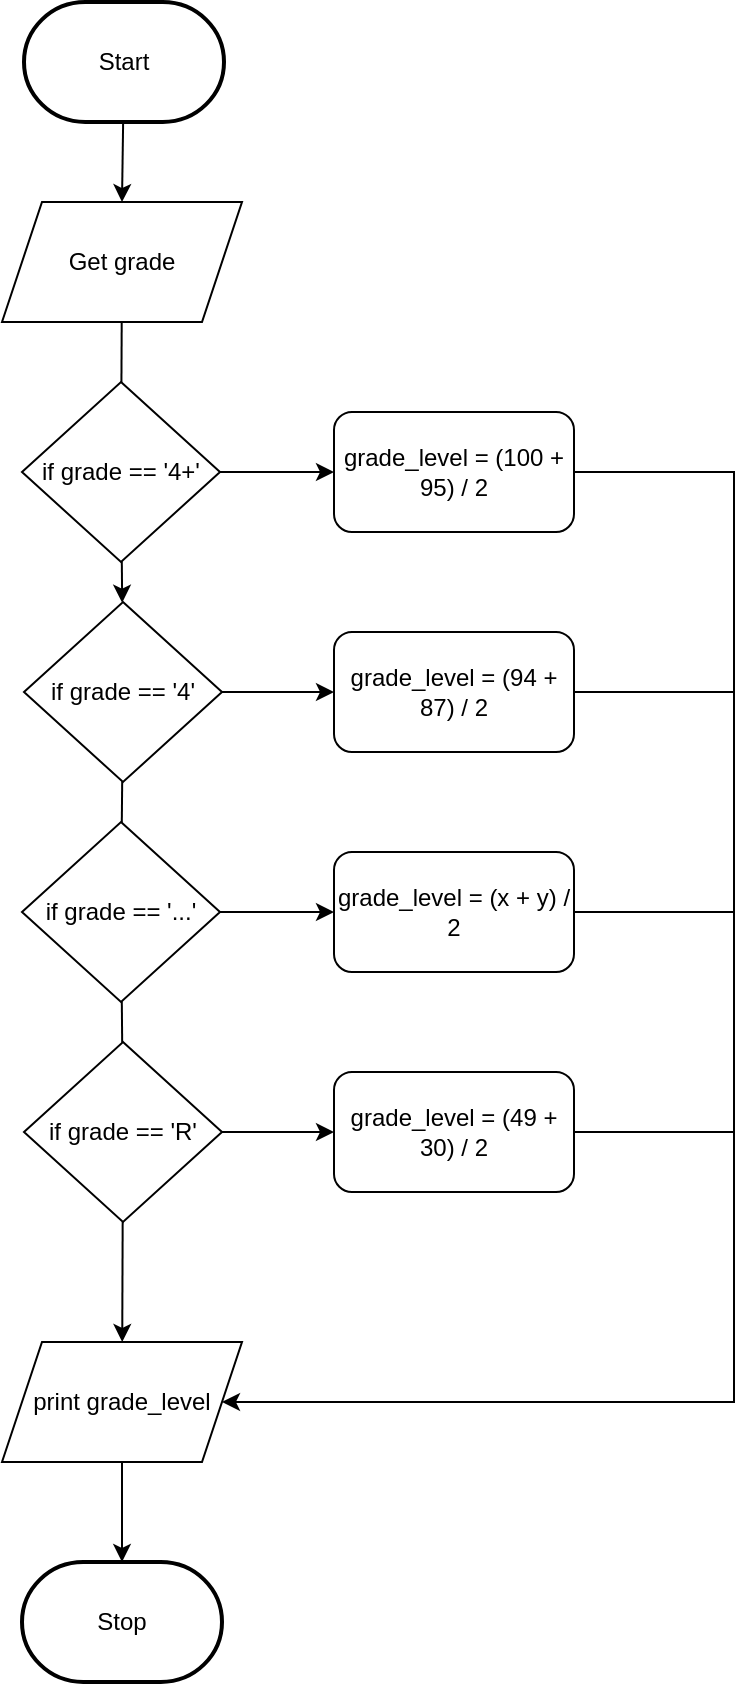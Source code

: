 <mxfile>
    <diagram id="SI7tuCP2dQLLvXjDpIHG" name="Page-1">
        <mxGraphModel dx="718" dy="1786" grid="1" gridSize="10" guides="1" tooltips="1" connect="1" arrows="1" fold="1" page="1" pageScale="1" pageWidth="827" pageHeight="1169" math="0" shadow="0">
            <root>
                <mxCell id="0"/>
                <mxCell id="1" parent="0"/>
                <mxCell id="276" style="edgeStyle=none;rounded=0;html=1;entryX=0.5;entryY=0;entryDx=0;entryDy=0;endArrow=classic;endFill=1;" edge="1" parent="1" source="3" target="233">
                    <mxGeometry relative="1" as="geometry"/>
                </mxCell>
                <mxCell id="3" value="Start" style="strokeWidth=2;html=1;shape=mxgraph.flowchart.terminator;whiteSpace=wrap;" parent="1" vertex="1">
                    <mxGeometry x="375" y="-1110" width="100" height="60" as="geometry"/>
                </mxCell>
                <mxCell id="10" value="Stop" style="strokeWidth=2;html=1;shape=mxgraph.flowchart.terminator;whiteSpace=wrap;rounded=1;" parent="1" vertex="1">
                    <mxGeometry x="374" y="-330" width="100" height="60" as="geometry"/>
                </mxCell>
                <mxCell id="211" value="" style="edgeStyle=none;html=1;startArrow=none;" parent="1" source="212" target="10" edge="1">
                    <mxGeometry relative="1" as="geometry"/>
                </mxCell>
                <mxCell id="212" value="&lt;font style=&quot;font-size: 12px&quot;&gt;print grade_level&lt;/font&gt;" style="shape=parallelogram;perimeter=parallelogramPerimeter;whiteSpace=wrap;html=1;fixedSize=1;fontSize=8;" parent="1" vertex="1">
                    <mxGeometry x="364" y="-440" width="120" height="60" as="geometry"/>
                </mxCell>
                <mxCell id="233" value="Get grade" style="shape=parallelogram;perimeter=parallelogramPerimeter;whiteSpace=wrap;html=1;fixedSize=1;" parent="1" vertex="1">
                    <mxGeometry x="364" y="-1010" width="120" height="60" as="geometry"/>
                </mxCell>
                <mxCell id="250" value="" style="edgeStyle=none;html=1;" edge="1" parent="1" source="246" target="248">
                    <mxGeometry relative="1" as="geometry"/>
                </mxCell>
                <mxCell id="259" value="" style="edgeStyle=none;html=1;" edge="1" parent="1" source="246" target="255">
                    <mxGeometry relative="1" as="geometry"/>
                </mxCell>
                <mxCell id="246" value="if grade == '4+'" style="rhombus;whiteSpace=wrap;html=1;" vertex="1" parent="1">
                    <mxGeometry x="374" y="-920" width="99" height="90" as="geometry"/>
                </mxCell>
                <mxCell id="247" value="" style="edgeStyle=none;html=1;endArrow=none;" edge="1" parent="1" source="233" target="246">
                    <mxGeometry relative="1" as="geometry">
                        <mxPoint x="423.318" y="-950" as="sourcePoint"/>
                        <mxPoint x="414.682" y="-570" as="targetPoint"/>
                    </mxGeometry>
                </mxCell>
                <mxCell id="261" value="" style="edgeStyle=none;html=1;" edge="1" parent="1" source="248" target="260">
                    <mxGeometry relative="1" as="geometry"/>
                </mxCell>
                <mxCell id="273" value="" style="edgeStyle=none;rounded=0;html=1;endArrow=none;endFill=0;" edge="1" parent="1" source="248" target="252">
                    <mxGeometry relative="1" as="geometry"/>
                </mxCell>
                <mxCell id="248" value="if grade == '4'" style="rhombus;whiteSpace=wrap;html=1;" vertex="1" parent="1">
                    <mxGeometry x="375" y="-810" width="99" height="90" as="geometry"/>
                </mxCell>
                <mxCell id="263" value="" style="edgeStyle=none;html=1;" edge="1" parent="1" source="249" target="262">
                    <mxGeometry relative="1" as="geometry"/>
                </mxCell>
                <mxCell id="275" value="" style="edgeStyle=none;rounded=0;html=1;endArrow=classic;endFill=1;" edge="1" parent="1" source="249" target="212">
                    <mxGeometry relative="1" as="geometry"/>
                </mxCell>
                <mxCell id="249" value="if grade == 'R'" style="rhombus;whiteSpace=wrap;html=1;" vertex="1" parent="1">
                    <mxGeometry x="375" y="-590" width="99" height="90" as="geometry"/>
                </mxCell>
                <mxCell id="265" value="" style="edgeStyle=none;html=1;" edge="1" parent="1" source="252" target="264">
                    <mxGeometry relative="1" as="geometry"/>
                </mxCell>
                <mxCell id="274" value="" style="edgeStyle=none;rounded=0;html=1;endArrow=none;endFill=0;" edge="1" parent="1" source="252" target="249">
                    <mxGeometry relative="1" as="geometry"/>
                </mxCell>
                <mxCell id="252" value="if grade == '...'" style="rhombus;whiteSpace=wrap;html=1;" vertex="1" parent="1">
                    <mxGeometry x="374" y="-700" width="99" height="90" as="geometry"/>
                </mxCell>
                <mxCell id="255" value="grade_level = (100 + 95) / 2" style="rounded=1;whiteSpace=wrap;html=1;" vertex="1" parent="1">
                    <mxGeometry x="530" y="-905" width="120" height="60" as="geometry"/>
                </mxCell>
                <mxCell id="272" style="edgeStyle=none;rounded=0;html=1;endArrow=none;endFill=0;" edge="1" parent="1" source="260">
                    <mxGeometry relative="1" as="geometry">
                        <mxPoint x="730" y="-765" as="targetPoint"/>
                    </mxGeometry>
                </mxCell>
                <mxCell id="260" value="grade_level = (94 + 87) / 2" style="rounded=1;whiteSpace=wrap;html=1;" vertex="1" parent="1">
                    <mxGeometry x="530" y="-795" width="120" height="60" as="geometry"/>
                </mxCell>
                <mxCell id="271" style="edgeStyle=none;rounded=0;html=1;endArrow=none;endFill=0;" edge="1" parent="1" source="262">
                    <mxGeometry relative="1" as="geometry">
                        <mxPoint x="730" y="-545" as="targetPoint"/>
                    </mxGeometry>
                </mxCell>
                <mxCell id="262" value="grade_level = (49 + 30) / 2" style="rounded=1;whiteSpace=wrap;html=1;" vertex="1" parent="1">
                    <mxGeometry x="530" y="-575" width="120" height="60" as="geometry"/>
                </mxCell>
                <mxCell id="266" style="edgeStyle=none;html=1;entryX=1;entryY=0.5;entryDx=0;entryDy=0;rounded=0;exitX=1;exitY=0.5;exitDx=0;exitDy=0;" edge="1" parent="1" source="255" target="212">
                    <mxGeometry relative="1" as="geometry">
                        <mxPoint x="740" y="-770" as="sourcePoint"/>
                        <Array as="points">
                            <mxPoint x="730" y="-875"/>
                            <mxPoint x="730" y="-410"/>
                        </Array>
                    </mxGeometry>
                </mxCell>
                <mxCell id="270" style="edgeStyle=none;rounded=0;html=1;endArrow=none;endFill=0;" edge="1" parent="1" source="264">
                    <mxGeometry relative="1" as="geometry">
                        <mxPoint x="730" y="-655" as="targetPoint"/>
                    </mxGeometry>
                </mxCell>
                <mxCell id="264" value="grade_level = (x + y) / 2" style="rounded=1;whiteSpace=wrap;html=1;" vertex="1" parent="1">
                    <mxGeometry x="530" y="-685" width="120" height="60" as="geometry"/>
                </mxCell>
            </root>
        </mxGraphModel>
    </diagram>
</mxfile>
